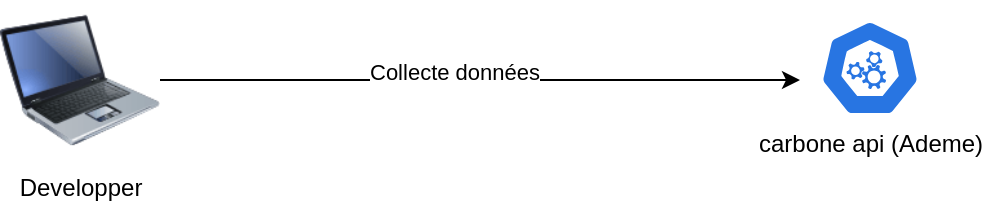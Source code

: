 <mxfile>
    <diagram id="dU6K4v4JIkGQrqHR0cCS" name="Page-1">
        <mxGraphModel dx="576" dy="209" grid="1" gridSize="10" guides="1" tooltips="1" connect="1" arrows="1" fold="1" page="1" pageScale="1" pageWidth="850" pageHeight="1100" math="0" shadow="0">
            <root>
                <mxCell id="0"/>
                <mxCell id="1" parent="0"/>
                <mxCell id="2" value="carbone api (Ademe)" style="aspect=fixed;sketch=0;html=1;dashed=0;whitespace=wrap;verticalLabelPosition=bottom;verticalAlign=top;fillColor=#2875E2;strokeColor=#ffffff;points=[[0.005,0.63,0],[0.1,0.2,0],[0.9,0.2,0],[0.5,0,0],[0.995,0.63,0],[0.72,0.99,0],[0.5,1,0],[0.28,0.99,0]];shape=mxgraph.kubernetes.icon2;prIcon=api" vertex="1" parent="1">
                    <mxGeometry x="450" y="60" width="50" height="48" as="geometry"/>
                </mxCell>
                <mxCell id="5" style="edgeStyle=none;html=1;" edge="1" parent="1" source="3">
                    <mxGeometry relative="1" as="geometry">
                        <mxPoint x="440" y="90" as="targetPoint"/>
                    </mxGeometry>
                </mxCell>
                <mxCell id="6" value="Collecte données" style="edgeLabel;html=1;align=center;verticalAlign=middle;resizable=0;points=[];" vertex="1" connectable="0" parent="5">
                    <mxGeometry x="-0.081" y="4" relative="1" as="geometry">
                        <mxPoint as="offset"/>
                    </mxGeometry>
                </mxCell>
                <mxCell id="3" value="Developper" style="image;html=1;image=img/lib/clip_art/computers/Laptop_128x128.png" vertex="1" parent="1">
                    <mxGeometry x="40" y="50" width="80" height="80" as="geometry"/>
                </mxCell>
            </root>
        </mxGraphModel>
    </diagram>
</mxfile>